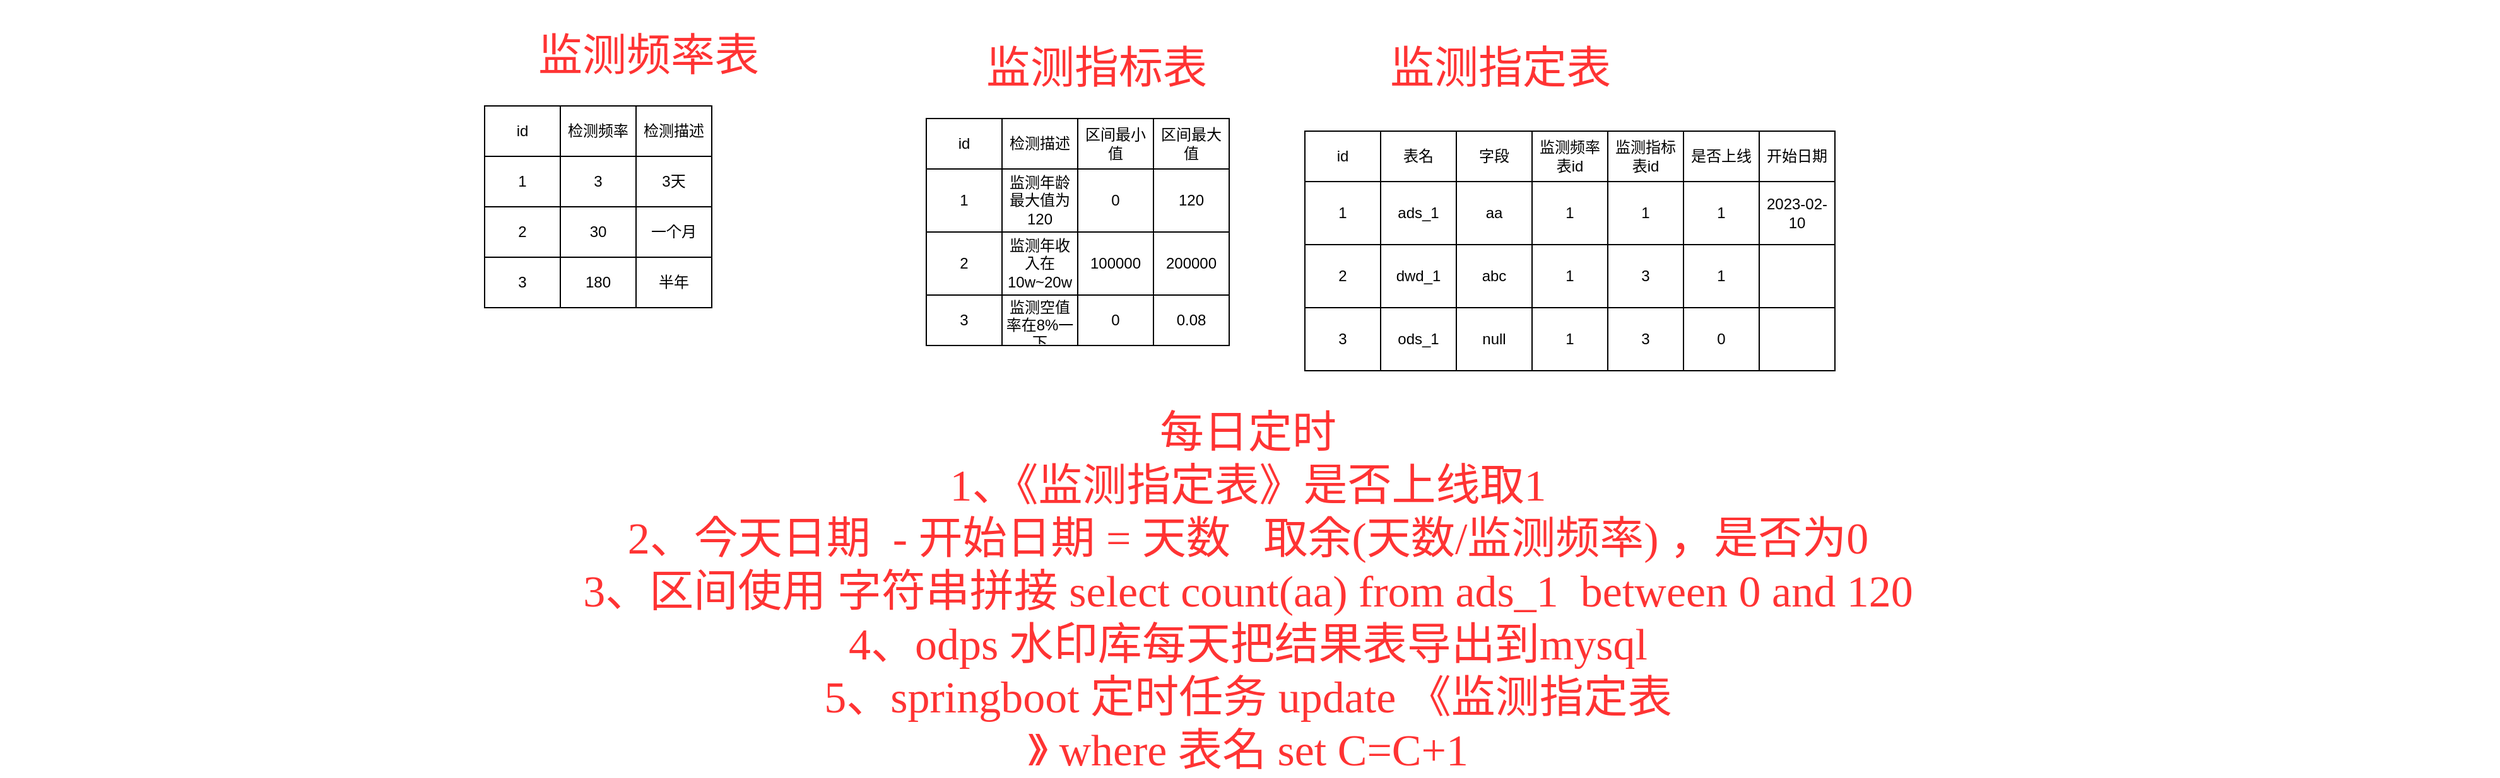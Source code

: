 <mxfile version="13.9.9" type="device" pages="7"><diagram id="ah4jm7SuvDNnMV1d_e77" name="数据质量"><mxGraphModel dx="2363" dy="896" grid="1" gridSize="10" guides="1" tooltips="1" connect="1" arrows="1" fold="1" page="1" pageScale="1" pageWidth="827" pageHeight="1169" math="0" shadow="0"><root><mxCell id="oXirkJeh858sg0u0nomr-0"/><mxCell id="oXirkJeh858sg0u0nomr-1" parent="oXirkJeh858sg0u0nomr-0"/><mxCell id="oXirkJeh858sg0u0nomr-2" value="" style="shape=table;html=1;whiteSpace=wrap;startSize=0;container=1;collapsible=0;childLayout=tableLayout;" vertex="1" parent="oXirkJeh858sg0u0nomr-1"><mxGeometry y="260" width="180" height="160" as="geometry"/></mxCell><mxCell id="oXirkJeh858sg0u0nomr-3" value="" style="shape=partialRectangle;html=1;whiteSpace=wrap;collapsible=0;dropTarget=0;pointerEvents=0;fillColor=none;top=0;left=0;bottom=0;right=0;points=[[0,0.5],[1,0.5]];portConstraint=eastwest;" vertex="1" parent="oXirkJeh858sg0u0nomr-2"><mxGeometry width="180" height="40" as="geometry"/></mxCell><mxCell id="oXirkJeh858sg0u0nomr-4" value="id" style="shape=partialRectangle;html=1;whiteSpace=wrap;connectable=0;overflow=hidden;fillColor=none;top=0;left=0;bottom=0;right=0;" vertex="1" parent="oXirkJeh858sg0u0nomr-3"><mxGeometry width="60" height="40" as="geometry"/></mxCell><mxCell id="oXirkJeh858sg0u0nomr-5" value="检测频率" style="shape=partialRectangle;html=1;whiteSpace=wrap;connectable=0;overflow=hidden;fillColor=none;top=0;left=0;bottom=0;right=0;" vertex="1" parent="oXirkJeh858sg0u0nomr-3"><mxGeometry x="60" width="60" height="40" as="geometry"/></mxCell><mxCell id="oXirkJeh858sg0u0nomr-6" value="检测描述" style="shape=partialRectangle;html=1;whiteSpace=wrap;connectable=0;overflow=hidden;fillColor=none;top=0;left=0;bottom=0;right=0;" vertex="1" parent="oXirkJeh858sg0u0nomr-3"><mxGeometry x="120" width="60" height="40" as="geometry"/></mxCell><mxCell id="oXirkJeh858sg0u0nomr-8" value="" style="shape=partialRectangle;html=1;whiteSpace=wrap;collapsible=0;dropTarget=0;pointerEvents=0;fillColor=none;top=0;left=0;bottom=0;right=0;points=[[0,0.5],[1,0.5]];portConstraint=eastwest;" vertex="1" parent="oXirkJeh858sg0u0nomr-2"><mxGeometry y="40" width="180" height="40" as="geometry"/></mxCell><mxCell id="oXirkJeh858sg0u0nomr-9" value="1" style="shape=partialRectangle;html=1;whiteSpace=wrap;connectable=0;overflow=hidden;fillColor=none;top=0;left=0;bottom=0;right=0;" vertex="1" parent="oXirkJeh858sg0u0nomr-8"><mxGeometry width="60" height="40" as="geometry"/></mxCell><mxCell id="oXirkJeh858sg0u0nomr-10" value="3" style="shape=partialRectangle;html=1;whiteSpace=wrap;connectable=0;overflow=hidden;fillColor=none;top=0;left=0;bottom=0;right=0;" vertex="1" parent="oXirkJeh858sg0u0nomr-8"><mxGeometry x="60" width="60" height="40" as="geometry"/></mxCell><mxCell id="oXirkJeh858sg0u0nomr-11" value="3天" style="shape=partialRectangle;html=1;whiteSpace=wrap;connectable=0;overflow=hidden;fillColor=none;top=0;left=0;bottom=0;right=0;" vertex="1" parent="oXirkJeh858sg0u0nomr-8"><mxGeometry x="120" width="60" height="40" as="geometry"/></mxCell><mxCell id="oXirkJeh858sg0u0nomr-13" value="" style="shape=partialRectangle;html=1;whiteSpace=wrap;collapsible=0;dropTarget=0;pointerEvents=0;fillColor=none;top=0;left=0;bottom=0;right=0;points=[[0,0.5],[1,0.5]];portConstraint=eastwest;" vertex="1" parent="oXirkJeh858sg0u0nomr-2"><mxGeometry y="80" width="180" height="40" as="geometry"/></mxCell><mxCell id="oXirkJeh858sg0u0nomr-14" value="2" style="shape=partialRectangle;html=1;whiteSpace=wrap;connectable=0;overflow=hidden;fillColor=none;top=0;left=0;bottom=0;right=0;" vertex="1" parent="oXirkJeh858sg0u0nomr-13"><mxGeometry width="60" height="40" as="geometry"/></mxCell><mxCell id="oXirkJeh858sg0u0nomr-15" value="30" style="shape=partialRectangle;html=1;whiteSpace=wrap;connectable=0;overflow=hidden;fillColor=none;top=0;left=0;bottom=0;right=0;" vertex="1" parent="oXirkJeh858sg0u0nomr-13"><mxGeometry x="60" width="60" height="40" as="geometry"/></mxCell><mxCell id="oXirkJeh858sg0u0nomr-16" value="一个月" style="shape=partialRectangle;html=1;whiteSpace=wrap;connectable=0;overflow=hidden;fillColor=none;top=0;left=0;bottom=0;right=0;" vertex="1" parent="oXirkJeh858sg0u0nomr-13"><mxGeometry x="120" width="60" height="40" as="geometry"/></mxCell><mxCell id="oXirkJeh858sg0u0nomr-18" value="" style="shape=partialRectangle;html=1;whiteSpace=wrap;collapsible=0;dropTarget=0;pointerEvents=0;fillColor=none;top=0;left=0;bottom=0;right=0;points=[[0,0.5],[1,0.5]];portConstraint=eastwest;" vertex="1" parent="oXirkJeh858sg0u0nomr-2"><mxGeometry y="120" width="180" height="40" as="geometry"/></mxCell><mxCell id="oXirkJeh858sg0u0nomr-19" value="3" style="shape=partialRectangle;html=1;whiteSpace=wrap;connectable=0;overflow=hidden;fillColor=none;top=0;left=0;bottom=0;right=0;" vertex="1" parent="oXirkJeh858sg0u0nomr-18"><mxGeometry width="60" height="40" as="geometry"/></mxCell><mxCell id="oXirkJeh858sg0u0nomr-20" value="180" style="shape=partialRectangle;html=1;whiteSpace=wrap;connectable=0;overflow=hidden;fillColor=none;top=0;left=0;bottom=0;right=0;" vertex="1" parent="oXirkJeh858sg0u0nomr-18"><mxGeometry x="60" width="60" height="40" as="geometry"/></mxCell><mxCell id="oXirkJeh858sg0u0nomr-21" value="半年" style="shape=partialRectangle;html=1;whiteSpace=wrap;connectable=0;overflow=hidden;fillColor=none;top=0;left=0;bottom=0;right=0;" vertex="1" parent="oXirkJeh858sg0u0nomr-18"><mxGeometry x="120" width="60" height="40" as="geometry"/></mxCell><mxCell id="oXirkJeh858sg0u0nomr-23" value="&lt;font style=&quot;font-size: 35px&quot;&gt;监测频率表&lt;/font&gt;" style="text;html=1;strokeColor=none;fillColor=none;align=center;verticalAlign=middle;whiteSpace=wrap;rounded=0;shadow=1;glass=1;labelBackgroundColor=#ffffff;sketch=0;fontFamily=Comic Sans MS;fontColor=#FF3333;" vertex="1" parent="oXirkJeh858sg0u0nomr-1"><mxGeometry y="190" width="260" height="60" as="geometry"/></mxCell><mxCell id="oXirkJeh858sg0u0nomr-24" value="&lt;font style=&quot;font-size: 35px&quot;&gt;监测指标表&lt;/font&gt;" style="text;html=1;strokeColor=none;fillColor=none;align=center;verticalAlign=middle;whiteSpace=wrap;rounded=0;shadow=1;glass=1;labelBackgroundColor=#ffffff;sketch=0;fontFamily=Comic Sans MS;fontColor=#FF3333;" vertex="1" parent="oXirkJeh858sg0u0nomr-1"><mxGeometry x="310" y="180" width="350" height="100" as="geometry"/></mxCell><mxCell id="oXirkJeh858sg0u0nomr-25" value="" style="shape=table;html=1;whiteSpace=wrap;startSize=0;container=1;collapsible=0;childLayout=tableLayout;" vertex="1" parent="oXirkJeh858sg0u0nomr-1"><mxGeometry x="350" y="270" width="240" height="180" as="geometry"/></mxCell><mxCell id="oXirkJeh858sg0u0nomr-26" value="" style="shape=partialRectangle;html=1;whiteSpace=wrap;collapsible=0;dropTarget=0;pointerEvents=0;fillColor=none;top=0;left=0;bottom=0;right=0;points=[[0,0.5],[1,0.5]];portConstraint=eastwest;" vertex="1" parent="oXirkJeh858sg0u0nomr-25"><mxGeometry width="240" height="40" as="geometry"/></mxCell><mxCell id="oXirkJeh858sg0u0nomr-27" value="id" style="shape=partialRectangle;html=1;whiteSpace=wrap;connectable=0;overflow=hidden;fillColor=none;top=0;left=0;bottom=0;right=0;" vertex="1" parent="oXirkJeh858sg0u0nomr-26"><mxGeometry width="60" height="40" as="geometry"/></mxCell><mxCell id="oXirkJeh858sg0u0nomr-28" value="检测描述" style="shape=partialRectangle;html=1;whiteSpace=wrap;connectable=0;overflow=hidden;fillColor=none;top=0;left=0;bottom=0;right=0;" vertex="1" parent="oXirkJeh858sg0u0nomr-26"><mxGeometry x="60" width="60" height="40" as="geometry"/></mxCell><mxCell id="oXirkJeh858sg0u0nomr-30" value="区间最小值" style="shape=partialRectangle;html=1;whiteSpace=wrap;connectable=0;overflow=hidden;fillColor=none;top=0;left=0;bottom=0;right=0;" vertex="1" parent="oXirkJeh858sg0u0nomr-26"><mxGeometry x="120" width="60" height="40" as="geometry"/></mxCell><mxCell id="oXirkJeh858sg0u0nomr-46" value="区间最大值" style="shape=partialRectangle;html=1;whiteSpace=wrap;connectable=0;overflow=hidden;fillColor=none;top=0;left=0;bottom=0;right=0;" vertex="1" parent="oXirkJeh858sg0u0nomr-26"><mxGeometry x="180" width="60" height="40" as="geometry"/></mxCell><mxCell id="oXirkJeh858sg0u0nomr-31" value="" style="shape=partialRectangle;html=1;whiteSpace=wrap;collapsible=0;dropTarget=0;pointerEvents=0;fillColor=none;top=0;left=0;bottom=0;right=0;points=[[0,0.5],[1,0.5]];portConstraint=eastwest;" vertex="1" parent="oXirkJeh858sg0u0nomr-25"><mxGeometry y="40" width="240" height="50" as="geometry"/></mxCell><mxCell id="oXirkJeh858sg0u0nomr-32" value="1" style="shape=partialRectangle;html=1;whiteSpace=wrap;connectable=0;overflow=hidden;fillColor=none;top=0;left=0;bottom=0;right=0;" vertex="1" parent="oXirkJeh858sg0u0nomr-31"><mxGeometry width="60" height="50" as="geometry"/></mxCell><mxCell id="oXirkJeh858sg0u0nomr-33" value="监测年龄最大值为120" style="shape=partialRectangle;html=1;whiteSpace=wrap;connectable=0;overflow=hidden;fillColor=none;top=0;left=0;bottom=0;right=0;" vertex="1" parent="oXirkJeh858sg0u0nomr-31"><mxGeometry x="60" width="60" height="50" as="geometry"/></mxCell><mxCell id="oXirkJeh858sg0u0nomr-35" value="0" style="shape=partialRectangle;html=1;whiteSpace=wrap;connectable=0;overflow=hidden;fillColor=none;top=0;left=0;bottom=0;right=0;" vertex="1" parent="oXirkJeh858sg0u0nomr-31"><mxGeometry x="120" width="60" height="50" as="geometry"/></mxCell><mxCell id="oXirkJeh858sg0u0nomr-47" value="120" style="shape=partialRectangle;html=1;whiteSpace=wrap;connectable=0;overflow=hidden;fillColor=none;top=0;left=0;bottom=0;right=0;" vertex="1" parent="oXirkJeh858sg0u0nomr-31"><mxGeometry x="180" width="60" height="50" as="geometry"/></mxCell><mxCell id="oXirkJeh858sg0u0nomr-36" value="" style="shape=partialRectangle;html=1;whiteSpace=wrap;collapsible=0;dropTarget=0;pointerEvents=0;fillColor=none;top=0;left=0;bottom=0;right=0;points=[[0,0.5],[1,0.5]];portConstraint=eastwest;" vertex="1" parent="oXirkJeh858sg0u0nomr-25"><mxGeometry y="90" width="240" height="50" as="geometry"/></mxCell><mxCell id="oXirkJeh858sg0u0nomr-37" value="2" style="shape=partialRectangle;html=1;whiteSpace=wrap;connectable=0;overflow=hidden;fillColor=none;top=0;left=0;bottom=0;right=0;" vertex="1" parent="oXirkJeh858sg0u0nomr-36"><mxGeometry width="60" height="50" as="geometry"/></mxCell><mxCell id="oXirkJeh858sg0u0nomr-38" value="监测年收入在10w~20w" style="shape=partialRectangle;html=1;whiteSpace=wrap;connectable=0;overflow=hidden;fillColor=none;top=0;left=0;bottom=0;right=0;" vertex="1" parent="oXirkJeh858sg0u0nomr-36"><mxGeometry x="60" width="60" height="50" as="geometry"/></mxCell><mxCell id="oXirkJeh858sg0u0nomr-40" value="100000" style="shape=partialRectangle;html=1;whiteSpace=wrap;connectable=0;overflow=hidden;fillColor=none;top=0;left=0;bottom=0;right=0;" vertex="1" parent="oXirkJeh858sg0u0nomr-36"><mxGeometry x="120" width="60" height="50" as="geometry"/></mxCell><mxCell id="oXirkJeh858sg0u0nomr-48" value="&lt;span&gt;200000&lt;/span&gt;" style="shape=partialRectangle;html=1;whiteSpace=wrap;connectable=0;overflow=hidden;fillColor=none;top=0;left=0;bottom=0;right=0;" vertex="1" parent="oXirkJeh858sg0u0nomr-36"><mxGeometry x="180" width="60" height="50" as="geometry"/></mxCell><mxCell id="oXirkJeh858sg0u0nomr-41" value="" style="shape=partialRectangle;html=1;whiteSpace=wrap;collapsible=0;dropTarget=0;pointerEvents=0;fillColor=none;top=0;left=0;bottom=0;right=0;points=[[0,0.5],[1,0.5]];portConstraint=eastwest;" vertex="1" parent="oXirkJeh858sg0u0nomr-25"><mxGeometry y="140" width="240" height="40" as="geometry"/></mxCell><mxCell id="oXirkJeh858sg0u0nomr-42" value="3" style="shape=partialRectangle;html=1;whiteSpace=wrap;connectable=0;overflow=hidden;fillColor=none;top=0;left=0;bottom=0;right=0;" vertex="1" parent="oXirkJeh858sg0u0nomr-41"><mxGeometry width="60" height="40" as="geometry"/></mxCell><mxCell id="oXirkJeh858sg0u0nomr-43" value="监测空值率在8%一下" style="shape=partialRectangle;html=1;whiteSpace=wrap;connectable=0;overflow=hidden;fillColor=none;top=0;left=0;bottom=0;right=0;" vertex="1" parent="oXirkJeh858sg0u0nomr-41"><mxGeometry x="60" width="60" height="40" as="geometry"/></mxCell><mxCell id="oXirkJeh858sg0u0nomr-45" value="0" style="shape=partialRectangle;html=1;whiteSpace=wrap;connectable=0;overflow=hidden;fillColor=none;top=0;left=0;bottom=0;right=0;" vertex="1" parent="oXirkJeh858sg0u0nomr-41"><mxGeometry x="120" width="60" height="40" as="geometry"/></mxCell><mxCell id="oXirkJeh858sg0u0nomr-49" value="0.08" style="shape=partialRectangle;html=1;whiteSpace=wrap;connectable=0;overflow=hidden;fillColor=none;top=0;left=0;bottom=0;right=0;" vertex="1" parent="oXirkJeh858sg0u0nomr-41"><mxGeometry x="180" width="60" height="40" as="geometry"/></mxCell><mxCell id="oXirkJeh858sg0u0nomr-50" value="" style="shape=table;html=1;whiteSpace=wrap;startSize=0;container=1;collapsible=0;childLayout=tableLayout;" vertex="1" parent="oXirkJeh858sg0u0nomr-1"><mxGeometry x="650" y="280" width="420" height="190" as="geometry"/></mxCell><mxCell id="oXirkJeh858sg0u0nomr-51" value="" style="shape=partialRectangle;html=1;whiteSpace=wrap;collapsible=0;dropTarget=0;pointerEvents=0;fillColor=none;top=0;left=0;bottom=0;right=0;points=[[0,0.5],[1,0.5]];portConstraint=eastwest;" vertex="1" parent="oXirkJeh858sg0u0nomr-50"><mxGeometry width="420" height="40" as="geometry"/></mxCell><mxCell id="oXirkJeh858sg0u0nomr-52" value="id" style="shape=partialRectangle;html=1;whiteSpace=wrap;connectable=0;overflow=hidden;fillColor=none;top=0;left=0;bottom=0;right=0;" vertex="1" parent="oXirkJeh858sg0u0nomr-51"><mxGeometry width="60" height="40" as="geometry"/></mxCell><mxCell id="oXirkJeh858sg0u0nomr-53" value="表名" style="shape=partialRectangle;html=1;whiteSpace=wrap;connectable=0;overflow=hidden;fillColor=none;top=0;left=0;bottom=0;right=0;" vertex="1" parent="oXirkJeh858sg0u0nomr-51"><mxGeometry x="60" width="60" height="40" as="geometry"/></mxCell><mxCell id="oXirkJeh858sg0u0nomr-54" value="字段" style="shape=partialRectangle;html=1;whiteSpace=wrap;connectable=0;overflow=hidden;fillColor=none;top=0;left=0;bottom=0;right=0;" vertex="1" parent="oXirkJeh858sg0u0nomr-51"><mxGeometry x="120" width="60" height="40" as="geometry"/></mxCell><mxCell id="oXirkJeh858sg0u0nomr-82" value="监测频率表id" style="shape=partialRectangle;html=1;whiteSpace=wrap;connectable=0;overflow=hidden;fillColor=none;top=0;left=0;bottom=0;right=0;" vertex="1" parent="oXirkJeh858sg0u0nomr-51"><mxGeometry x="180" width="60" height="40" as="geometry"/></mxCell><mxCell id="oXirkJeh858sg0u0nomr-78" value="监测指标表id" style="shape=partialRectangle;html=1;whiteSpace=wrap;connectable=0;overflow=hidden;fillColor=none;top=0;left=0;bottom=0;right=0;" vertex="1" parent="oXirkJeh858sg0u0nomr-51"><mxGeometry x="240" width="60" height="40" as="geometry"/></mxCell><mxCell id="oXirkJeh858sg0u0nomr-86" value="是否上线" style="shape=partialRectangle;html=1;whiteSpace=wrap;connectable=0;overflow=hidden;fillColor=none;top=0;left=0;bottom=0;right=0;" vertex="1" parent="oXirkJeh858sg0u0nomr-51"><mxGeometry x="300" width="60" height="40" as="geometry"/></mxCell><mxCell id="oXirkJeh858sg0u0nomr-90" value="开始日期" style="shape=partialRectangle;html=1;whiteSpace=wrap;connectable=0;overflow=hidden;fillColor=none;top=0;left=0;bottom=0;right=0;" vertex="1" parent="oXirkJeh858sg0u0nomr-51"><mxGeometry x="360" width="60" height="40" as="geometry"/></mxCell><mxCell id="oXirkJeh858sg0u0nomr-56" value="" style="shape=partialRectangle;html=1;whiteSpace=wrap;collapsible=0;dropTarget=0;pointerEvents=0;fillColor=none;top=0;left=0;bottom=0;right=0;points=[[0,0.5],[1,0.5]];portConstraint=eastwest;" vertex="1" parent="oXirkJeh858sg0u0nomr-50"><mxGeometry y="40" width="420" height="50" as="geometry"/></mxCell><mxCell id="oXirkJeh858sg0u0nomr-57" value="1" style="shape=partialRectangle;html=1;whiteSpace=wrap;connectable=0;overflow=hidden;fillColor=none;top=0;left=0;bottom=0;right=0;" vertex="1" parent="oXirkJeh858sg0u0nomr-56"><mxGeometry width="60" height="50" as="geometry"/></mxCell><mxCell id="oXirkJeh858sg0u0nomr-58" value="ads_1" style="shape=partialRectangle;html=1;whiteSpace=wrap;connectable=0;overflow=hidden;fillColor=none;top=0;left=0;bottom=0;right=0;" vertex="1" parent="oXirkJeh858sg0u0nomr-56"><mxGeometry x="60" width="60" height="50" as="geometry"/></mxCell><mxCell id="oXirkJeh858sg0u0nomr-59" value="aa" style="shape=partialRectangle;html=1;whiteSpace=wrap;connectable=0;overflow=hidden;fillColor=none;top=0;left=0;bottom=0;right=0;" vertex="1" parent="oXirkJeh858sg0u0nomr-56"><mxGeometry x="120" width="60" height="50" as="geometry"/></mxCell><mxCell id="oXirkJeh858sg0u0nomr-83" value="1" style="shape=partialRectangle;html=1;whiteSpace=wrap;connectable=0;overflow=hidden;fillColor=none;top=0;left=0;bottom=0;right=0;" vertex="1" parent="oXirkJeh858sg0u0nomr-56"><mxGeometry x="180" width="60" height="50" as="geometry"/></mxCell><mxCell id="oXirkJeh858sg0u0nomr-79" value="1" style="shape=partialRectangle;html=1;whiteSpace=wrap;connectable=0;overflow=hidden;fillColor=none;top=0;left=0;bottom=0;right=0;" vertex="1" parent="oXirkJeh858sg0u0nomr-56"><mxGeometry x="240" width="60" height="50" as="geometry"/></mxCell><mxCell id="oXirkJeh858sg0u0nomr-87" value="1" style="shape=partialRectangle;html=1;whiteSpace=wrap;connectable=0;overflow=hidden;fillColor=none;top=0;left=0;bottom=0;right=0;" vertex="1" parent="oXirkJeh858sg0u0nomr-56"><mxGeometry x="300" width="60" height="50" as="geometry"/></mxCell><mxCell id="oXirkJeh858sg0u0nomr-91" value="2023-02-10" style="shape=partialRectangle;html=1;whiteSpace=wrap;connectable=0;overflow=hidden;fillColor=none;top=0;left=0;bottom=0;right=0;" vertex="1" parent="oXirkJeh858sg0u0nomr-56"><mxGeometry x="360" width="60" height="50" as="geometry"/></mxCell><mxCell id="oXirkJeh858sg0u0nomr-61" value="" style="shape=partialRectangle;html=1;whiteSpace=wrap;collapsible=0;dropTarget=0;pointerEvents=0;fillColor=none;top=0;left=0;bottom=0;right=0;points=[[0,0.5],[1,0.5]];portConstraint=eastwest;" vertex="1" parent="oXirkJeh858sg0u0nomr-50"><mxGeometry y="90" width="420" height="50" as="geometry"/></mxCell><mxCell id="oXirkJeh858sg0u0nomr-62" value="2" style="shape=partialRectangle;html=1;whiteSpace=wrap;connectable=0;overflow=hidden;fillColor=none;top=0;left=0;bottom=0;right=0;" vertex="1" parent="oXirkJeh858sg0u0nomr-61"><mxGeometry width="60" height="50" as="geometry"/></mxCell><mxCell id="oXirkJeh858sg0u0nomr-63" value="dwd_1" style="shape=partialRectangle;html=1;whiteSpace=wrap;connectable=0;overflow=hidden;fillColor=none;top=0;left=0;bottom=0;right=0;" vertex="1" parent="oXirkJeh858sg0u0nomr-61"><mxGeometry x="60" width="60" height="50" as="geometry"/></mxCell><mxCell id="oXirkJeh858sg0u0nomr-64" value="abc" style="shape=partialRectangle;html=1;whiteSpace=wrap;connectable=0;overflow=hidden;fillColor=none;top=0;left=0;bottom=0;right=0;" vertex="1" parent="oXirkJeh858sg0u0nomr-61"><mxGeometry x="120" width="60" height="50" as="geometry"/></mxCell><mxCell id="oXirkJeh858sg0u0nomr-84" value="1" style="shape=partialRectangle;html=1;whiteSpace=wrap;connectable=0;overflow=hidden;fillColor=none;top=0;left=0;bottom=0;right=0;" vertex="1" parent="oXirkJeh858sg0u0nomr-61"><mxGeometry x="180" width="60" height="50" as="geometry"/></mxCell><mxCell id="oXirkJeh858sg0u0nomr-80" value="3" style="shape=partialRectangle;html=1;whiteSpace=wrap;connectable=0;overflow=hidden;fillColor=none;top=0;left=0;bottom=0;right=0;" vertex="1" parent="oXirkJeh858sg0u0nomr-61"><mxGeometry x="240" width="60" height="50" as="geometry"/></mxCell><mxCell id="oXirkJeh858sg0u0nomr-88" value="1" style="shape=partialRectangle;html=1;whiteSpace=wrap;connectable=0;overflow=hidden;fillColor=none;top=0;left=0;bottom=0;right=0;" vertex="1" parent="oXirkJeh858sg0u0nomr-61"><mxGeometry x="300" width="60" height="50" as="geometry"/></mxCell><mxCell id="oXirkJeh858sg0u0nomr-92" style="shape=partialRectangle;html=1;whiteSpace=wrap;connectable=0;overflow=hidden;fillColor=none;top=0;left=0;bottom=0;right=0;" vertex="1" parent="oXirkJeh858sg0u0nomr-61"><mxGeometry x="360" width="60" height="50" as="geometry"/></mxCell><mxCell id="oXirkJeh858sg0u0nomr-72" style="shape=partialRectangle;html=1;whiteSpace=wrap;collapsible=0;dropTarget=0;pointerEvents=0;fillColor=none;top=0;left=0;bottom=0;right=0;points=[[0,0.5],[1,0.5]];portConstraint=eastwest;" vertex="1" parent="oXirkJeh858sg0u0nomr-50"><mxGeometry y="140" width="420" height="50" as="geometry"/></mxCell><mxCell id="oXirkJeh858sg0u0nomr-73" value="3" style="shape=partialRectangle;html=1;whiteSpace=wrap;connectable=0;overflow=hidden;fillColor=none;top=0;left=0;bottom=0;right=0;" vertex="1" parent="oXirkJeh858sg0u0nomr-72"><mxGeometry width="60" height="50" as="geometry"/></mxCell><mxCell id="oXirkJeh858sg0u0nomr-74" value="ods_1" style="shape=partialRectangle;html=1;whiteSpace=wrap;connectable=0;overflow=hidden;fillColor=none;top=0;left=0;bottom=0;right=0;" vertex="1" parent="oXirkJeh858sg0u0nomr-72"><mxGeometry x="60" width="60" height="50" as="geometry"/></mxCell><mxCell id="oXirkJeh858sg0u0nomr-75" value="null" style="shape=partialRectangle;html=1;whiteSpace=wrap;connectable=0;overflow=hidden;fillColor=none;top=0;left=0;bottom=0;right=0;" vertex="1" parent="oXirkJeh858sg0u0nomr-72"><mxGeometry x="120" width="60" height="50" as="geometry"/></mxCell><mxCell id="oXirkJeh858sg0u0nomr-85" value="1" style="shape=partialRectangle;html=1;whiteSpace=wrap;connectable=0;overflow=hidden;fillColor=none;top=0;left=0;bottom=0;right=0;" vertex="1" parent="oXirkJeh858sg0u0nomr-72"><mxGeometry x="180" width="60" height="50" as="geometry"/></mxCell><mxCell id="oXirkJeh858sg0u0nomr-81" value="3" style="shape=partialRectangle;html=1;whiteSpace=wrap;connectable=0;overflow=hidden;fillColor=none;top=0;left=0;bottom=0;right=0;" vertex="1" parent="oXirkJeh858sg0u0nomr-72"><mxGeometry x="240" width="60" height="50" as="geometry"/></mxCell><mxCell id="oXirkJeh858sg0u0nomr-89" value="0" style="shape=partialRectangle;html=1;whiteSpace=wrap;connectable=0;overflow=hidden;fillColor=none;top=0;left=0;bottom=0;right=0;" vertex="1" parent="oXirkJeh858sg0u0nomr-72"><mxGeometry x="300" width="60" height="50" as="geometry"/></mxCell><mxCell id="oXirkJeh858sg0u0nomr-93" style="shape=partialRectangle;html=1;whiteSpace=wrap;connectable=0;overflow=hidden;fillColor=none;top=0;left=0;bottom=0;right=0;" vertex="1" parent="oXirkJeh858sg0u0nomr-72"><mxGeometry x="360" width="60" height="50" as="geometry"/></mxCell><mxCell id="oXirkJeh858sg0u0nomr-71" value="&lt;font style=&quot;font-size: 35px&quot;&gt;监测指定表&lt;/font&gt;" style="text;html=1;strokeColor=none;fillColor=none;align=center;verticalAlign=middle;whiteSpace=wrap;rounded=0;shadow=1;glass=1;labelBackgroundColor=#ffffff;sketch=0;fontFamily=Comic Sans MS;fontColor=#FF3333;" vertex="1" parent="oXirkJeh858sg0u0nomr-1"><mxGeometry x="630" y="180" width="350" height="100" as="geometry"/></mxCell><mxCell id="oXirkJeh858sg0u0nomr-77" value="&lt;span style=&quot;font-size: 35px&quot;&gt;每日定时&lt;br&gt;1、《&lt;/span&gt;&lt;span style=&quot;font-size: 35px&quot;&gt;监测指定表&lt;/span&gt;&lt;span style=&quot;font-size: 35px&quot;&gt;》是否上线取1&lt;br&gt;2、今天日期&amp;nbsp; - 开始日期 = 天数&amp;nbsp; &amp;nbsp;取余(天数/监测频率) ，是否为0&lt;br&gt;3、区间使用 字符串拼接 select count(aa) from ads_1&amp;nbsp; between 0 and 120&lt;br&gt;4、odps 水印库每天把结果表导出到mysql&lt;br&gt;5、springboot 定时任务 update 《&lt;/span&gt;&lt;span style=&quot;font-size: 35px&quot;&gt;监测指定表&lt;/span&gt;&lt;span style=&quot;font-size: 35px&quot;&gt;&lt;br&gt;》 where 表名 set C=C+1&lt;br&gt;&lt;/span&gt;" style="text;html=1;strokeColor=none;fillColor=none;align=center;verticalAlign=middle;whiteSpace=wrap;rounded=0;shadow=1;glass=1;labelBackgroundColor=#ffffff;sketch=0;fontFamily=Comic Sans MS;fontColor=#FF3333;" vertex="1" parent="oXirkJeh858sg0u0nomr-1"><mxGeometry x="-380" y="600" width="1970" height="90" as="geometry"/></mxCell></root></mxGraphModel></diagram><diagram id="kZiySIxB3b3YFlY0t8Ha" name="数仓"><mxGraphModel dx="2107" dy="747" grid="1" gridSize="10" guides="1" tooltips="1" connect="1" arrows="1" fold="1" page="1" pageScale="1" pageWidth="827" pageHeight="1169" math="0" shadow="0"><root><mxCell id="rcirp21NoUmmiRNpfF6K-0"/><mxCell id="rcirp21NoUmmiRNpfF6K-1" parent="rcirp21NoUmmiRNpfF6K-0"/><mxCell id="rcirp21NoUmmiRNpfF6K-2" value="&lt;span style=&quot;font-size: 26px&quot;&gt;传统数仓&lt;/span&gt;" style="whiteSpace=wrap;html=1;fillColor=#dae8fc;strokeColor=#6c8ebf;sketch=1;" parent="rcirp21NoUmmiRNpfF6K-1" vertex="1"><mxGeometry x="-20.0" y="140" width="120" height="60" as="geometry"/></mxCell><mxCell id="rcirp21NoUmmiRNpfF6K-3" value="&lt;span style=&quot;font-size: 26px&quot;&gt;大数据数仓&lt;/span&gt;" style="whiteSpace=wrap;html=1;fillColor=#dae8fc;strokeColor=#6c8ebf;sketch=1;" parent="rcirp21NoUmmiRNpfF6K-1" vertex="1"><mxGeometry x="-70" y="320" width="180" height="60" as="geometry"/></mxCell><mxCell id="rcirp21NoUmmiRNpfF6K-4" value="&lt;span style=&quot;font-size: 26px&quot;&gt;oracle / mysql&lt;/span&gt;" style="whiteSpace=wrap;html=1;fillColor=#dae8fc;strokeColor=#6c8ebf;sketch=1;" parent="rcirp21NoUmmiRNpfF6K-1" vertex="1"><mxGeometry x="170" y="140" width="200" height="60" as="geometry"/></mxCell><mxCell id="rcirp21NoUmmiRNpfF6K-10" style="edgeStyle=orthogonalEdgeStyle;rounded=0;orthogonalLoop=1;jettySize=auto;html=1;entryX=0;entryY=0.5;entryDx=0;entryDy=0;strokeWidth=3;" parent="rcirp21NoUmmiRNpfF6K-1" source="rcirp21NoUmmiRNpfF6K-5" target="rcirp21NoUmmiRNpfF6K-6" edge="1"><mxGeometry relative="1" as="geometry"/></mxCell><mxCell id="rcirp21NoUmmiRNpfF6K-5" value="&lt;span style=&quot;font-size: 26px&quot;&gt;mysql&lt;/span&gt;" style="whiteSpace=wrap;html=1;fillColor=#dae8fc;strokeColor=#6c8ebf;sketch=1;" parent="rcirp21NoUmmiRNpfF6K-1" vertex="1"><mxGeometry x="160.0" y="320" width="120" height="60" as="geometry"/></mxCell><mxCell id="rcirp21NoUmmiRNpfF6K-11" style="edgeStyle=orthogonalEdgeStyle;rounded=0;orthogonalLoop=1;jettySize=auto;html=1;entryX=0;entryY=0.5;entryDx=0;entryDy=0;strokeWidth=3;" parent="rcirp21NoUmmiRNpfF6K-1" source="rcirp21NoUmmiRNpfF6K-6" target="rcirp21NoUmmiRNpfF6K-9" edge="1"><mxGeometry relative="1" as="geometry"/></mxCell><mxCell id="rcirp21NoUmmiRNpfF6K-6" value="&lt;span style=&quot;font-size: 26px&quot;&gt;hive&lt;/span&gt;" style="whiteSpace=wrap;html=1;fillColor=#dae8fc;strokeColor=#6c8ebf;sketch=1;" parent="rcirp21NoUmmiRNpfF6K-1" vertex="1"><mxGeometry x="400.0" y="320" width="120" height="60" as="geometry"/></mxCell><mxCell id="rcirp21NoUmmiRNpfF6K-12" style="edgeStyle=orthogonalEdgeStyle;rounded=0;orthogonalLoop=1;jettySize=auto;html=1;entryX=0;entryY=0.5;entryDx=0;entryDy=0;strokeWidth=3;exitX=1;exitY=0.5;exitDx=0;exitDy=0;" parent="rcirp21NoUmmiRNpfF6K-1" source="rcirp21NoUmmiRNpfF6K-4" target="rcirp21NoUmmiRNpfF6K-8" edge="1"><mxGeometry relative="1" as="geometry"><mxPoint x="510" y="170.0" as="sourcePoint"/></mxGeometry></mxCell><mxCell id="rcirp21NoUmmiRNpfF6K-8" value="&lt;span style=&quot;font-size: 26px&quot;&gt;mysql 指标&lt;/span&gt;" style="whiteSpace=wrap;html=1;fillColor=#dae8fc;strokeColor=#6c8ebf;sketch=1;" parent="rcirp21NoUmmiRNpfF6K-1" vertex="1"><mxGeometry x="600" y="140" width="150" height="60" as="geometry"/></mxCell><mxCell id="rcirp21NoUmmiRNpfF6K-9" value="&lt;span style=&quot;font-size: 26px&quot;&gt;mysql 指标&lt;/span&gt;" style="whiteSpace=wrap;html=1;fillColor=#dae8fc;strokeColor=#6c8ebf;sketch=1;" parent="rcirp21NoUmmiRNpfF6K-1" vertex="1"><mxGeometry x="630" y="310" width="150" height="60" as="geometry"/></mxCell><mxCell id="rcirp21NoUmmiRNpfF6K-14" value="&lt;span style=&quot;font-size: 26px&quot;&gt;传输 sqoop&lt;/span&gt;" style="whiteSpace=wrap;html=1;fillColor=#fff2cc;strokeColor=#d6b656;sketch=1;" parent="rcirp21NoUmmiRNpfF6K-1" vertex="1"><mxGeometry x="270" y="400" width="160" height="60" as="geometry"/></mxCell><mxCell id="rcirp21NoUmmiRNpfF6K-15" value="&lt;span style=&quot;font-size: 26px&quot;&gt;调度 azkaban&lt;/span&gt;" style="whiteSpace=wrap;html=1;fillColor=#fff2cc;strokeColor=#d6b656;sketch=1;" parent="rcirp21NoUmmiRNpfF6K-1" vertex="1"><mxGeometry x="470" y="400" width="160" height="60" as="geometry"/></mxCell><mxCell id="rcirp21NoUmmiRNpfF6K-16" value="&lt;span style=&quot;font-size: 26px&quot;&gt;传输 存储过程&lt;/span&gt;" style="whiteSpace=wrap;html=1;fillColor=#fff2cc;strokeColor=#d6b656;sketch=1;" parent="rcirp21NoUmmiRNpfF6K-1" vertex="1"><mxGeometry x="260" y="70" width="200" height="60" as="geometry"/></mxCell><mxCell id="rcirp21NoUmmiRNpfF6K-17" value="&lt;span style=&quot;font-size: 26px&quot;&gt;调度 定时器&lt;/span&gt;" style="whiteSpace=wrap;html=1;fillColor=#fff2cc;strokeColor=#d6b656;sketch=1;" parent="rcirp21NoUmmiRNpfF6K-1" vertex="1"><mxGeometry x="480" y="70" width="200" height="60" as="geometry"/></mxCell></root></mxGraphModel></diagram><diagram id="MZsNfUSsh-pGyg5kKZdt" name="后端元数据架构规划"><mxGraphModel dx="768" dy="1617" grid="1" gridSize="10" guides="1" tooltips="1" connect="1" arrows="1" fold="1" page="1" pageScale="1" pageWidth="827" pageHeight="1169" math="0" shadow="0"><root><mxCell id="GZThx_8Df_C3SeQT4p98-0"/><mxCell id="GZThx_8Df_C3SeQT4p98-1" parent="GZThx_8Df_C3SeQT4p98-0"/><mxCell id="rrdGw6Pt2CBKG6S0Pmu_-7" style="edgeStyle=orthogonalEdgeStyle;curved=1;rounded=0;orthogonalLoop=1;jettySize=auto;html=1;dashed=1;strokeWidth=2;" parent="GZThx_8Df_C3SeQT4p98-1" source="rrdGw6Pt2CBKG6S0Pmu_-0" edge="1"><mxGeometry relative="1" as="geometry"><mxPoint x="810" y="420" as="targetPoint"/><Array as="points"><mxPoint x="145" y="350"/><mxPoint x="810" y="350"/></Array></mxGeometry></mxCell><mxCell id="rrdGw6Pt2CBKG6S0Pmu_-0" value="&lt;span style=&quot;font-size: 26px&quot;&gt;E家富数仓&lt;/span&gt;" style="whiteSpace=wrap;html=1;fillColor=#dae8fc;strokeColor=#6c8ebf;sketch=1;" parent="GZThx_8Df_C3SeQT4p98-1" vertex="1"><mxGeometry x="50" y="150" width="190" height="60" as="geometry"/></mxCell><mxCell id="rrdGw6Pt2CBKG6S0Pmu_-1" value="&lt;span style=&quot;font-size: 26px&quot;&gt;元数据总表&lt;/span&gt;" style="whiteSpace=wrap;html=1;fillColor=#ffe6cc;strokeColor=#d79b00;sketch=1;" parent="GZThx_8Df_C3SeQT4p98-1" vertex="1"><mxGeometry x="680" y="450" width="490" height="60" as="geometry"/></mxCell><mxCell id="rrdGw6Pt2CBKG6S0Pmu_-6" style="edgeStyle=orthogonalEdgeStyle;curved=1;rounded=0;orthogonalLoop=1;jettySize=auto;html=1;dashed=1;strokeWidth=2;" parent="GZThx_8Df_C3SeQT4p98-1" source="rrdGw6Pt2CBKG6S0Pmu_-2" edge="1"><mxGeometry relative="1" as="geometry"><mxPoint x="840" y="430" as="targetPoint"/><Array as="points"><mxPoint x="440" y="310"/><mxPoint x="840" y="310"/></Array></mxGeometry></mxCell><mxCell id="rrdGw6Pt2CBKG6S0Pmu_-2" value="&lt;span style=&quot;font-size: 26px&quot;&gt;青燕归巢数仓数仓&lt;/span&gt;" style="whiteSpace=wrap;html=1;fillColor=#dae8fc;strokeColor=#6c8ebf;sketch=1;" parent="GZThx_8Df_C3SeQT4p98-1" vertex="1"><mxGeometry x="330" y="150" width="220" height="60" as="geometry"/></mxCell><mxCell id="rrdGw6Pt2CBKG6S0Pmu_-5" style="edgeStyle=orthogonalEdgeStyle;rounded=0;orthogonalLoop=1;jettySize=auto;html=1;entryX=0.359;entryY=-0.042;entryDx=0;entryDy=0;entryPerimeter=0;curved=1;dashed=1;strokeWidth=2;" parent="GZThx_8Df_C3SeQT4p98-1" source="rrdGw6Pt2CBKG6S0Pmu_-3" target="rrdGw6Pt2CBKG6S0Pmu_-1" edge="1"><mxGeometry relative="1" as="geometry"/></mxCell><mxCell id="rrdGw6Pt2CBKG6S0Pmu_-3" value="&lt;span style=&quot;font-size: 26px&quot;&gt;共富大脑数仓&lt;/span&gt;" style="whiteSpace=wrap;html=1;fillColor=#dae8fc;strokeColor=#6c8ebf;sketch=1;" parent="GZThx_8Df_C3SeQT4p98-1" vertex="1"><mxGeometry x="607" y="150" width="220" height="60" as="geometry"/></mxCell><mxCell id="rrdGw6Pt2CBKG6S0Pmu_-4" value="" style="endArrow=none;dashed=1;html=1;strokeWidth=3;" parent="GZThx_8Df_C3SeQT4p98-1" edge="1"><mxGeometry width="50" height="50" relative="1" as="geometry"><mxPoint x="1210" y="1180" as="sourcePoint"/><mxPoint x="1210" y="-90" as="targetPoint"/></mxGeometry></mxCell><mxCell id="rrdGw6Pt2CBKG6S0Pmu_-10" value="&lt;span style=&quot;font-size: 26px&quot;&gt;政务环境&lt;/span&gt;" style="whiteSpace=wrap;html=1;fillColor=#fff2cc;strokeColor=#d6b656;sketch=1;" parent="GZThx_8Df_C3SeQT4p98-1" vertex="1"><mxGeometry x="200" y="-40" width="450" height="60" as="geometry"/></mxCell><mxCell id="rrdGw6Pt2CBKG6S0Pmu_-12" value="&lt;span style=&quot;font-size: 26px&quot;&gt;互联网环境&lt;/span&gt;" style="whiteSpace=wrap;html=1;fillColor=#fff2cc;strokeColor=#d6b656;sketch=1;" parent="GZThx_8Df_C3SeQT4p98-1" vertex="1"><mxGeometry x="1450" y="-20" width="450" height="60" as="geometry"/></mxCell><mxCell id="rrdGw6Pt2CBKG6S0Pmu_-15" style="edgeStyle=orthogonalEdgeStyle;curved=1;rounded=0;orthogonalLoop=1;jettySize=auto;html=1;dashed=1;strokeWidth=2;" parent="GZThx_8Df_C3SeQT4p98-1" source="rrdGw6Pt2CBKG6S0Pmu_-14" edge="1"><mxGeometry relative="1" as="geometry"><Array as="points"><mxPoint x="1680" y="360"/><mxPoint x="1280" y="360"/></Array><mxPoint x="1280" y="470" as="targetPoint"/></mxGeometry></mxCell><mxCell id="rrdGw6Pt2CBKG6S0Pmu_-14" value="&lt;span style=&quot;font-size: 26px&quot;&gt;EXCEL&lt;/span&gt;" style="whiteSpace=wrap;html=1;fillColor=#f8cecc;strokeColor=#b85450;sketch=1;" parent="GZThx_8Df_C3SeQT4p98-1" vertex="1"><mxGeometry x="1570" y="170" width="220" height="60" as="geometry"/></mxCell><mxCell id="rrdGw6Pt2CBKG6S0Pmu_-16" value="&lt;font style=&quot;font-size: 35px&quot;&gt;MYSQL 定时任务 + 存储过程&lt;/font&gt;" style="text;html=1;strokeColor=none;fillColor=none;align=center;verticalAlign=middle;whiteSpace=wrap;rounded=0;shadow=1;glass=1;labelBackgroundColor=#ffffff;sketch=0;fontFamily=Comic Sans MS;fontColor=#FF3333;" parent="GZThx_8Df_C3SeQT4p98-1" vertex="1"><mxGeometry x="60" y="420" width="520" height="80" as="geometry"/></mxCell><mxCell id="rrdGw6Pt2CBKG6S0Pmu_-17" value="&lt;span style=&quot;font-size: 35px&quot;&gt;手动按钮写入&lt;/span&gt;" style="text;html=1;strokeColor=none;fillColor=none;align=center;verticalAlign=middle;whiteSpace=wrap;rounded=0;shadow=1;glass=1;labelBackgroundColor=#ffffff;sketch=0;fontFamily=Comic Sans MS;fontColor=#FF3333;" parent="GZThx_8Df_C3SeQT4p98-1" vertex="1"><mxGeometry x="1200" y="320" width="520" height="80" as="geometry"/></mxCell><mxCell id="rrdGw6Pt2CBKG6S0Pmu_-18" value="&lt;span style=&quot;font-size: 26px&quot;&gt;1&amp;nbsp; : e家富&lt;/span&gt;" style="whiteSpace=wrap;html=1;fillColor=#fff2cc;strokeColor=#d6b656;sketch=1;" parent="GZThx_8Df_C3SeQT4p98-1" vertex="1"><mxGeometry x="680" y="510" width="490" height="60" as="geometry"/></mxCell><mxCell id="rrdGw6Pt2CBKG6S0Pmu_-20" value="&lt;span style=&quot;font-size: 26px&quot;&gt;2&amp;nbsp; : 青燕归巢&lt;/span&gt;" style="whiteSpace=wrap;html=1;fillColor=#fff2cc;strokeColor=#d6b656;sketch=1;" parent="GZThx_8Df_C3SeQT4p98-1" vertex="1"><mxGeometry x="680" y="570" width="490" height="60" as="geometry"/></mxCell><mxCell id="rrdGw6Pt2CBKG6S0Pmu_-22" value="&lt;span style=&quot;font-size: 26px&quot;&gt;3&amp;nbsp; : 共富大脑&lt;/span&gt;" style="whiteSpace=wrap;html=1;fillColor=#fff2cc;strokeColor=#d6b656;sketch=1;" parent="GZThx_8Df_C3SeQT4p98-1" vertex="1"><mxGeometry x="680" y="630" width="490" height="60" as="geometry"/></mxCell><mxCell id="rrdGw6Pt2CBKG6S0Pmu_-23" value="&lt;span style=&quot;font-size: 35px&quot;&gt;select 1 as pro_id,* from 水印表&amp;nbsp;&lt;/span&gt;" style="text;html=1;strokeColor=none;fillColor=none;align=center;verticalAlign=middle;whiteSpace=wrap;rounded=0;shadow=1;glass=1;labelBackgroundColor=#ffffff;sketch=0;fontFamily=Comic Sans MS;fontColor=#FF3333;" parent="GZThx_8Df_C3SeQT4p98-1" vertex="1"><mxGeometry x="50" y="520" width="587" height="80" as="geometry"/></mxCell><mxCell id="LiwU8LEXtxxiiuckAVjS-0" value="&lt;span style=&quot;font-size: 35px&quot;&gt;dw_id&amp;nbsp; &amp;nbsp; &amp;nbsp; =&amp;gt;&amp;nbsp; &amp;nbsp;数仓id&lt;/span&gt;" style="text;html=1;strokeColor=none;fillColor=none;align=center;verticalAlign=middle;whiteSpace=wrap;rounded=0;shadow=1;glass=1;labelBackgroundColor=#ffffff;sketch=0;fontFamily=Comic Sans MS;fontColor=#FF3333;" parent="GZThx_8Df_C3SeQT4p98-1" vertex="1"><mxGeometry x="40" y="610" width="587" height="80" as="geometry"/></mxCell><mxCell id="kDNh73rSm2PxhgzT4wH3-0" value="&lt;span style=&quot;font-size: 26px&quot;&gt;元数据总表&lt;/span&gt;" style="whiteSpace=wrap;html=1;fillColor=#ffe6cc;strokeColor=#d79b00;sketch=1;" parent="GZThx_8Df_C3SeQT4p98-1" vertex="1"><mxGeometry x="1270" y="450" width="490" height="60" as="geometry"/></mxCell><mxCell id="kDNh73rSm2PxhgzT4wH3-1" value="&lt;span style=&quot;font-size: 26px&quot;&gt;2&amp;nbsp; : 青燕归巢&lt;/span&gt;" style="whiteSpace=wrap;html=1;fillColor=#fff2cc;strokeColor=#d6b656;sketch=1;" parent="GZThx_8Df_C3SeQT4p98-1" vertex="1"><mxGeometry x="1270" y="570" width="490" height="60" as="geometry"/></mxCell><mxCell id="kDNh73rSm2PxhgzT4wH3-2" value="&lt;span style=&quot;font-size: 26px&quot;&gt;3&amp;nbsp; : 共富大脑&lt;/span&gt;" style="whiteSpace=wrap;html=1;fillColor=#fff2cc;strokeColor=#d6b656;sketch=1;" parent="GZThx_8Df_C3SeQT4p98-1" vertex="1"><mxGeometry x="1270" y="630" width="490" height="60" as="geometry"/></mxCell><mxCell id="kDNh73rSm2PxhgzT4wH3-3" value="&lt;span style=&quot;font-size: 26px&quot;&gt;1&amp;nbsp; : e家富&lt;/span&gt;" style="whiteSpace=wrap;html=1;fillColor=#fff2cc;strokeColor=#d6b656;sketch=1;" parent="GZThx_8Df_C3SeQT4p98-1" vertex="1"><mxGeometry x="1270" y="510" width="490" height="60" as="geometry"/></mxCell></root></mxGraphModel></diagram><diagram id="Esmpb3BfLuhiRNY7wGq0" name="OLTP表设计"><mxGraphModel dx="1097" dy="640" grid="1" gridSize="10" guides="1" tooltips="1" connect="1" arrows="1" fold="1" page="1" pageScale="1" pageWidth="827" pageHeight="1169" math="0" shadow="0"><root><mxCell id="DTKH81HhCk_tKdm3i58Z-0"/><mxCell id="DTKH81HhCk_tKdm3i58Z-1" parent="DTKH81HhCk_tKdm3i58Z-0"/><mxCell id="DTKH81HhCk_tKdm3i58Z-2" value="&lt;span style=&quot;font-size: 26px&quot;&gt;遵循三范式&lt;/span&gt;" style="whiteSpace=wrap;html=1;fillColor=#dae8fc;strokeColor=#6c8ebf;sketch=1;" parent="DTKH81HhCk_tKdm3i58Z-1" vertex="1"><mxGeometry x="210" y="110" width="260" height="60" as="geometry"/></mxCell></root></mxGraphModel></diagram><diagram id="nOYVMkCdCe0KWZVX6kyK" name="集群"><mxGraphModel dx="768" dy="1617" grid="1" gridSize="10" guides="1" tooltips="1" connect="1" arrows="1" fold="1" page="1" pageScale="1" pageWidth="827" pageHeight="1169" math="0" shadow="0"><root><mxCell id="0"/><mxCell id="1" parent="0"/><mxCell id="NOhB4o4Zqd_nmFaHCjz7-2" value="&lt;span style=&quot;font-size: 26px&quot;&gt;redis 单节点&lt;/span&gt;" style="whiteSpace=wrap;html=1;fillColor=#fff2cc;strokeColor=#d6b656;sketch=1;" parent="1" vertex="1"><mxGeometry x="120" y="720" width="190" height="60" as="geometry"/></mxCell><mxCell id="NOhB4o4Zqd_nmFaHCjz7-3" value="&lt;span style=&quot;font-size: 26px&quot;&gt;mysql 单节点&lt;/span&gt;" style="whiteSpace=wrap;html=1;fillColor=#fff2cc;strokeColor=#d6b656;sketch=1;" parent="1" vertex="1"><mxGeometry x="340" y="720" width="190" height="60" as="geometry"/></mxCell><mxCell id="NOhB4o4Zqd_nmFaHCjz7-4" value="&lt;span style=&quot;font-size: 26px&quot;&gt;mongodb 单节点&lt;/span&gt;" style="whiteSpace=wrap;html=1;fillColor=#fff2cc;strokeColor=#d6b656;sketch=1;" parent="1" vertex="1"><mxGeometry x="560" y="720" width="210" height="60" as="geometry"/></mxCell><mxCell id="NOhB4o4Zqd_nmFaHCjz7-5" value="&lt;span style=&quot;font-size: 26px&quot;&gt;neo4j&amp;nbsp;单节点&lt;/span&gt;" style="whiteSpace=wrap;html=1;fillColor=#fff2cc;strokeColor=#d6b656;sketch=1;" parent="1" vertex="1"><mxGeometry x="827" y="720" width="190" height="60" as="geometry"/></mxCell><mxCell id="NOhB4o4Zqd_nmFaHCjz7-13" style="edgeStyle=orthogonalEdgeStyle;curved=1;rounded=0;orthogonalLoop=1;jettySize=auto;html=1;strokeWidth=3;" parent="1" source="NOhB4o4Zqd_nmFaHCjz7-6" target="NOhB4o4Zqd_nmFaHCjz7-2" edge="1"><mxGeometry relative="1" as="geometry"/></mxCell><mxCell id="NOhB4o4Zqd_nmFaHCjz7-14" style="edgeStyle=orthogonalEdgeStyle;curved=1;rounded=0;orthogonalLoop=1;jettySize=auto;html=1;entryX=0.596;entryY=-0.05;entryDx=0;entryDy=0;entryPerimeter=0;strokeWidth=3;" parent="1" source="NOhB4o4Zqd_nmFaHCjz7-6" target="NOhB4o4Zqd_nmFaHCjz7-3" edge="1"><mxGeometry relative="1" as="geometry"/></mxCell><mxCell id="NOhB4o4Zqd_nmFaHCjz7-15" style="edgeStyle=orthogonalEdgeStyle;curved=1;rounded=0;orthogonalLoop=1;jettySize=auto;html=1;entryX=0.601;entryY=-0.026;entryDx=0;entryDy=0;entryPerimeter=0;strokeWidth=3;" parent="1" source="NOhB4o4Zqd_nmFaHCjz7-6" target="NOhB4o4Zqd_nmFaHCjz7-4" edge="1"><mxGeometry relative="1" as="geometry"/></mxCell><mxCell id="NOhB4o4Zqd_nmFaHCjz7-16" style="edgeStyle=orthogonalEdgeStyle;curved=1;rounded=0;orthogonalLoop=1;jettySize=auto;html=1;strokeWidth=3;" parent="1" source="NOhB4o4Zqd_nmFaHCjz7-6" target="NOhB4o4Zqd_nmFaHCjz7-5" edge="1"><mxGeometry relative="1" as="geometry"/></mxCell><mxCell id="NOhB4o4Zqd_nmFaHCjz7-6" value="&lt;span style=&quot;font-size: 26px&quot;&gt;后端服务&lt;/span&gt;" style="whiteSpace=wrap;html=1;fillColor=#d5e8d4;strokeColor=#82b366;sketch=1;" parent="1" vertex="1"><mxGeometry x="430.0" y="530" width="250" height="60" as="geometry"/></mxCell><mxCell id="NOhB4o4Zqd_nmFaHCjz7-12" style="edgeStyle=orthogonalEdgeStyle;curved=1;rounded=0;orthogonalLoop=1;jettySize=auto;html=1;entryX=0.5;entryY=0;entryDx=0;entryDy=0;strokeWidth=3;" parent="1" source="NOhB4o4Zqd_nmFaHCjz7-7" target="NOhB4o4Zqd_nmFaHCjz7-6" edge="1"><mxGeometry relative="1" as="geometry"/></mxCell><mxCell id="NOhB4o4Zqd_nmFaHCjz7-7" value="&lt;span style=&quot;font-size: 26px&quot;&gt;JWT认证&lt;/span&gt;" style="whiteSpace=wrap;html=1;fillColor=#d5e8d4;strokeColor=#82b366;sketch=1;" parent="1" vertex="1"><mxGeometry x="430.0" y="330" width="250" height="60" as="geometry"/></mxCell><mxCell id="NOhB4o4Zqd_nmFaHCjz7-11" style="edgeStyle=orthogonalEdgeStyle;curved=1;rounded=0;orthogonalLoop=1;jettySize=auto;html=1;strokeWidth=3;dashed=1;" parent="1" source="NOhB4o4Zqd_nmFaHCjz7-8" target="NOhB4o4Zqd_nmFaHCjz7-7" edge="1"><mxGeometry relative="1" as="geometry"/></mxCell><mxCell id="NOhB4o4Zqd_nmFaHCjz7-8" value="&lt;span style=&quot;font-size: 26px&quot;&gt;Nginx 单节点&lt;/span&gt;" style="whiteSpace=wrap;html=1;fillColor=#dae8fc;strokeColor=#6c8ebf;sketch=1;" parent="1" vertex="1"><mxGeometry x="430.0" y="150" width="250" height="60" as="geometry"/></mxCell><mxCell id="NOhB4o4Zqd_nmFaHCjz7-10" style="edgeStyle=orthogonalEdgeStyle;rounded=0;orthogonalLoop=1;jettySize=auto;html=1;curved=1;strokeWidth=3;" parent="1" source="NOhB4o4Zqd_nmFaHCjz7-9" target="NOhB4o4Zqd_nmFaHCjz7-8" edge="1"><mxGeometry relative="1" as="geometry"/></mxCell><mxCell id="NOhB4o4Zqd_nmFaHCjz7-9" value="&lt;span style=&quot;font-size: 26px&quot;&gt;桌面端&lt;/span&gt;" style="whiteSpace=wrap;html=1;fillColor=#f8cecc;strokeColor=#b85450;sketch=1;" parent="1" vertex="1"><mxGeometry x="490.0" y="-60" width="120" height="60" as="geometry"/></mxCell></root></mxGraphModel></diagram><diagram id="NK8HNRHVBpozFQfilqMS" name="前端数仓架构规划"><mxGraphModel dx="1280" dy="1916" grid="1" gridSize="10" guides="1" tooltips="1" connect="1" arrows="1" fold="1" page="1" pageScale="1" pageWidth="827" pageHeight="1169" math="0" shadow="0"><root><mxCell id="Ljl7zNuRaJkuXzyukHI4-0"/><mxCell id="Ljl7zNuRaJkuXzyukHI4-1" parent="Ljl7zNuRaJkuXzyukHI4-0"/><mxCell id="GqD-GFTymOuio5JUAV0n-4" style="edgeStyle=orthogonalEdgeStyle;curved=1;rounded=0;orthogonalLoop=1;jettySize=auto;html=1;entryX=0;entryY=0.5;entryDx=0;entryDy=0;dashed=1;strokeWidth=2;" parent="Ljl7zNuRaJkuXzyukHI4-1" source="Ljl7zNuRaJkuXzyukHI4-2" target="Ljl7zNuRaJkuXzyukHI4-3" edge="1"><mxGeometry relative="1" as="geometry"/></mxCell><mxCell id="Ljl7zNuRaJkuXzyukHI4-2" value="&lt;font style=&quot;font-size: 26px&quot;&gt;root&lt;/font&gt;" style="whiteSpace=wrap;html=1;fillColor=#fff2cc;strokeColor=#d6b656;sketch=1;" parent="Ljl7zNuRaJkuXzyukHI4-1" vertex="1"><mxGeometry x="80" y="120" width="120" height="60" as="geometry"/></mxCell><mxCell id="GqD-GFTymOuio5JUAV0n-5" style="edgeStyle=orthogonalEdgeStyle;curved=1;rounded=0;orthogonalLoop=1;jettySize=auto;html=1;dashed=1;strokeWidth=2;" parent="Ljl7zNuRaJkuXzyukHI4-1" source="Ljl7zNuRaJkuXzyukHI4-3" target="GqD-GFTymOuio5JUAV0n-3" edge="1"><mxGeometry relative="1" as="geometry"/></mxCell><mxCell id="Ljl7zNuRaJkuXzyukHI4-3" value="&lt;span style=&quot;font-size: 26px&quot;&gt;有权限修改&lt;/span&gt;" style="whiteSpace=wrap;html=1;fillColor=#fff2cc;strokeColor=#d6b656;sketch=1;" parent="Ljl7zNuRaJkuXzyukHI4-1" vertex="1"><mxGeometry x="330" y="110" width="120" height="60" as="geometry"/></mxCell><mxCell id="RGCBUixruTUC0jW_5rNK-0" style="edgeStyle=orthogonalEdgeStyle;curved=1;rounded=0;orthogonalLoop=1;jettySize=auto;html=1;entryX=0;entryY=0.25;entryDx=0;entryDy=0;dashed=1;strokeWidth=2;" parent="Ljl7zNuRaJkuXzyukHI4-1" source="Ljl7zNuRaJkuXzyukHI4-4" target="GqD-GFTymOuio5JUAV0n-1" edge="1"><mxGeometry relative="1" as="geometry"/></mxCell><mxCell id="Ljl7zNuRaJkuXzyukHI4-4" value="&lt;span style=&quot;font-size: 26px&quot;&gt;用户1&lt;/span&gt;" style="whiteSpace=wrap;html=1;fillColor=#fff2cc;strokeColor=#d6b656;sketch=1;" parent="Ljl7zNuRaJkuXzyukHI4-1" vertex="1"><mxGeometry x="400" y="380" width="120" height="60" as="geometry"/></mxCell><mxCell id="GqD-GFTymOuio5JUAV0n-1" value="&lt;span style=&quot;font-size: 26px&quot;&gt;e家富数仓页面&lt;/span&gt;" style="whiteSpace=wrap;html=1;fillColor=#fff2cc;strokeColor=#d6b656;sketch=1;" parent="Ljl7zNuRaJkuXzyukHI4-1" vertex="1"><mxGeometry x="664" y="490" width="216" height="60" as="geometry"/></mxCell><mxCell id="0YkQR1C7gpFocJ8B1eBH-1" style="edgeStyle=orthogonalEdgeStyle;curved=1;rounded=0;orthogonalLoop=1;jettySize=auto;html=1;entryX=0;entryY=0.75;entryDx=0;entryDy=0;dashed=1;strokeWidth=2;" parent="Ljl7zNuRaJkuXzyukHI4-1" target="GqD-GFTymOuio5JUAV0n-6" edge="1"><mxGeometry relative="1" as="geometry"><mxPoint x="910" y="135" as="sourcePoint"/></mxGeometry></mxCell><mxCell id="0YkQR1C7gpFocJ8B1eBH-2" style="edgeStyle=orthogonalEdgeStyle;curved=1;rounded=0;orthogonalLoop=1;jettySize=auto;html=1;entryX=0;entryY=0.5;entryDx=0;entryDy=0;dashed=1;strokeWidth=2;" parent="Ljl7zNuRaJkuXzyukHI4-1" target="GqD-GFTymOuio5JUAV0n-7" edge="1"><mxGeometry relative="1" as="geometry"><mxPoint x="840" y="135" as="sourcePoint"/></mxGeometry></mxCell><mxCell id="0YkQR1C7gpFocJ8B1eBH-3" style="edgeStyle=orthogonalEdgeStyle;curved=1;rounded=0;orthogonalLoop=1;jettySize=auto;html=1;entryX=0;entryY=0.5;entryDx=0;entryDy=0;dashed=1;strokeWidth=2;exitX=1.001;exitY=0.367;exitDx=0;exitDy=0;exitPerimeter=0;" parent="Ljl7zNuRaJkuXzyukHI4-1" source="GqD-GFTymOuio5JUAV0n-3" target="GqD-GFTymOuio5JUAV0n-8" edge="1"><mxGeometry relative="1" as="geometry"><mxPoint x="910" y="135" as="sourcePoint"/></mxGeometry></mxCell><mxCell id="GqD-GFTymOuio5JUAV0n-3" value="&lt;span style=&quot;font-size: 26px&quot;&gt;state 全局状态变量&lt;/span&gt;" style="whiteSpace=wrap;html=1;fillColor=#fff2cc;strokeColor=#d6b656;sketch=1;" parent="Ljl7zNuRaJkuXzyukHI4-1" vertex="1"><mxGeometry x="570" y="110" width="260" height="60" as="geometry"/></mxCell><mxCell id="GqD-GFTymOuio5JUAV0n-6" value="&lt;span style=&quot;font-size: 26px&quot;&gt;1&amp;nbsp; e家富&lt;/span&gt;" style="whiteSpace=wrap;html=1;fillColor=#fff2cc;strokeColor=#d6b656;sketch=1;" parent="Ljl7zNuRaJkuXzyukHI4-1" vertex="1"><mxGeometry x="1020" y="-25" width="120" height="60" as="geometry"/></mxCell><mxCell id="GqD-GFTymOuio5JUAV0n-7" value="&lt;span style=&quot;font-size: 26px&quot;&gt;2 青燕归巢&lt;/span&gt;" style="whiteSpace=wrap;html=1;fillColor=#fff2cc;strokeColor=#d6b656;sketch=1;" parent="Ljl7zNuRaJkuXzyukHI4-1" vertex="1"><mxGeometry x="1030" y="115" width="120" height="60" as="geometry"/></mxCell><mxCell id="GqD-GFTymOuio5JUAV0n-8" value="&lt;span style=&quot;font-size: 26px&quot;&gt;3 共富大脑&lt;/span&gt;" style="whiteSpace=wrap;html=1;fillColor=#fff2cc;strokeColor=#d6b656;sketch=1;" parent="Ljl7zNuRaJkuXzyukHI4-1" vertex="1"><mxGeometry x="1030" y="245" width="120" height="60" as="geometry"/></mxCell><mxCell id="0YkQR1C7gpFocJ8B1eBH-7" style="edgeStyle=orthogonalEdgeStyle;curved=1;rounded=0;orthogonalLoop=1;jettySize=auto;html=1;entryX=0;entryY=0.75;entryDx=0;entryDy=0;dashed=1;strokeWidth=2;" parent="Ljl7zNuRaJkuXzyukHI4-1" source="0YkQR1C7gpFocJ8B1eBH-0" target="Ljl7zNuRaJkuXzyukHI4-4" edge="1"><mxGeometry relative="1" as="geometry"/></mxCell><mxCell id="0YkQR1C7gpFocJ8B1eBH-8" style="edgeStyle=orthogonalEdgeStyle;curved=1;rounded=0;orthogonalLoop=1;jettySize=auto;html=1;entryX=0;entryY=0.5;entryDx=0;entryDy=0;dashed=1;strokeWidth=2;" parent="Ljl7zNuRaJkuXzyukHI4-1" source="0YkQR1C7gpFocJ8B1eBH-0" target="0YkQR1C7gpFocJ8B1eBH-5" edge="1"><mxGeometry relative="1" as="geometry"/></mxCell><mxCell id="0YkQR1C7gpFocJ8B1eBH-9" style="edgeStyle=orthogonalEdgeStyle;curved=1;rounded=0;orthogonalLoop=1;jettySize=auto;html=1;entryX=0;entryY=0.5;entryDx=0;entryDy=0;dashed=1;strokeWidth=2;" parent="Ljl7zNuRaJkuXzyukHI4-1" source="0YkQR1C7gpFocJ8B1eBH-0" target="0YkQR1C7gpFocJ8B1eBH-6" edge="1"><mxGeometry relative="1" as="geometry"/></mxCell><mxCell id="0YkQR1C7gpFocJ8B1eBH-0" value="&lt;span style=&quot;font-size: 26px&quot;&gt;e家富数仓&lt;/span&gt;" style="whiteSpace=wrap;html=1;fillColor=#fff2cc;strokeColor=#d6b656;sketch=1;" parent="Ljl7zNuRaJkuXzyukHI4-1" vertex="1"><mxGeometry x="60" y="480" width="190" height="60" as="geometry"/></mxCell><mxCell id="RGCBUixruTUC0jW_5rNK-1" style="edgeStyle=orthogonalEdgeStyle;curved=1;rounded=0;orthogonalLoop=1;jettySize=auto;html=1;entryX=0;entryY=0.5;entryDx=0;entryDy=0;dashed=1;strokeWidth=2;" parent="Ljl7zNuRaJkuXzyukHI4-1" source="0YkQR1C7gpFocJ8B1eBH-5" target="GqD-GFTymOuio5JUAV0n-1" edge="1"><mxGeometry relative="1" as="geometry"/></mxCell><mxCell id="0YkQR1C7gpFocJ8B1eBH-5" value="&lt;span style=&quot;font-size: 26px&quot;&gt;用户2&lt;/span&gt;" style="whiteSpace=wrap;html=1;fillColor=#fff2cc;strokeColor=#d6b656;sketch=1;" parent="Ljl7zNuRaJkuXzyukHI4-1" vertex="1"><mxGeometry x="400" y="490" width="120" height="60" as="geometry"/></mxCell><mxCell id="RGCBUixruTUC0jW_5rNK-2" style="edgeStyle=orthogonalEdgeStyle;curved=1;rounded=0;orthogonalLoop=1;jettySize=auto;html=1;entryX=0;entryY=0.5;entryDx=0;entryDy=0;dashed=1;strokeWidth=2;" parent="Ljl7zNuRaJkuXzyukHI4-1" source="0YkQR1C7gpFocJ8B1eBH-6" target="GqD-GFTymOuio5JUAV0n-1" edge="1"><mxGeometry relative="1" as="geometry"/></mxCell><mxCell id="0YkQR1C7gpFocJ8B1eBH-6" value="&lt;span style=&quot;font-size: 26px&quot;&gt;用户3&lt;/span&gt;" style="whiteSpace=wrap;html=1;fillColor=#fff2cc;strokeColor=#d6b656;sketch=1;" parent="Ljl7zNuRaJkuXzyukHI4-1" vertex="1"><mxGeometry x="400" y="590" width="120" height="60" as="geometry"/></mxCell><mxCell id="RGCBUixruTUC0jW_5rNK-3" style="edgeStyle=orthogonalEdgeStyle;curved=1;rounded=0;orthogonalLoop=1;jettySize=auto;html=1;entryX=0;entryY=0.25;entryDx=0;entryDy=0;dashed=1;strokeWidth=2;" parent="Ljl7zNuRaJkuXzyukHI4-1" source="RGCBUixruTUC0jW_5rNK-4" target="RGCBUixruTUC0jW_5rNK-5" edge="1"><mxGeometry relative="1" as="geometry"/></mxCell><mxCell id="RGCBUixruTUC0jW_5rNK-4" value="&lt;span style=&quot;font-size: 26px&quot;&gt;用户1&lt;/span&gt;" style="whiteSpace=wrap;html=1;fillColor=#fff2cc;strokeColor=#d6b656;sketch=1;" parent="Ljl7zNuRaJkuXzyukHI4-1" vertex="1"><mxGeometry x="400" y="740" width="120" height="60" as="geometry"/></mxCell><mxCell id="RGCBUixruTUC0jW_5rNK-5" value="&lt;span style=&quot;font-size: 26px&quot;&gt;青燕归巢页面&lt;/span&gt;" style="whiteSpace=wrap;html=1;fillColor=#fff2cc;strokeColor=#d6b656;sketch=1;" parent="Ljl7zNuRaJkuXzyukHI4-1" vertex="1"><mxGeometry x="664" y="850" width="216" height="60" as="geometry"/></mxCell><mxCell id="RGCBUixruTUC0jW_5rNK-6" style="edgeStyle=orthogonalEdgeStyle;curved=1;rounded=0;orthogonalLoop=1;jettySize=auto;html=1;entryX=0;entryY=0.75;entryDx=0;entryDy=0;dashed=1;strokeWidth=2;" parent="Ljl7zNuRaJkuXzyukHI4-1" source="RGCBUixruTUC0jW_5rNK-9" target="RGCBUixruTUC0jW_5rNK-4" edge="1"><mxGeometry relative="1" as="geometry"/></mxCell><mxCell id="RGCBUixruTUC0jW_5rNK-7" style="edgeStyle=orthogonalEdgeStyle;curved=1;rounded=0;orthogonalLoop=1;jettySize=auto;html=1;entryX=0;entryY=0.5;entryDx=0;entryDy=0;dashed=1;strokeWidth=2;" parent="Ljl7zNuRaJkuXzyukHI4-1" source="RGCBUixruTUC0jW_5rNK-9" target="RGCBUixruTUC0jW_5rNK-11" edge="1"><mxGeometry relative="1" as="geometry"/></mxCell><mxCell id="RGCBUixruTUC0jW_5rNK-8" style="edgeStyle=orthogonalEdgeStyle;curved=1;rounded=0;orthogonalLoop=1;jettySize=auto;html=1;entryX=0;entryY=0.5;entryDx=0;entryDy=0;dashed=1;strokeWidth=2;" parent="Ljl7zNuRaJkuXzyukHI4-1" source="RGCBUixruTUC0jW_5rNK-9" target="RGCBUixruTUC0jW_5rNK-13" edge="1"><mxGeometry relative="1" as="geometry"/></mxCell><mxCell id="RGCBUixruTUC0jW_5rNK-9" value="&lt;span style=&quot;font-size: 26px&quot;&gt;青燕归巢&lt;/span&gt;" style="whiteSpace=wrap;html=1;fillColor=#fff2cc;strokeColor=#d6b656;sketch=1;" parent="Ljl7zNuRaJkuXzyukHI4-1" vertex="1"><mxGeometry x="60" y="840" width="190" height="60" as="geometry"/></mxCell><mxCell id="RGCBUixruTUC0jW_5rNK-10" style="edgeStyle=orthogonalEdgeStyle;curved=1;rounded=0;orthogonalLoop=1;jettySize=auto;html=1;entryX=0;entryY=0.5;entryDx=0;entryDy=0;dashed=1;strokeWidth=2;" parent="Ljl7zNuRaJkuXzyukHI4-1" source="RGCBUixruTUC0jW_5rNK-11" target="RGCBUixruTUC0jW_5rNK-5" edge="1"><mxGeometry relative="1" as="geometry"/></mxCell><mxCell id="RGCBUixruTUC0jW_5rNK-11" value="&lt;span style=&quot;font-size: 26px&quot;&gt;用户2&lt;/span&gt;" style="whiteSpace=wrap;html=1;fillColor=#fff2cc;strokeColor=#d6b656;sketch=1;" parent="Ljl7zNuRaJkuXzyukHI4-1" vertex="1"><mxGeometry x="400" y="850" width="120" height="60" as="geometry"/></mxCell><mxCell id="RGCBUixruTUC0jW_5rNK-12" style="edgeStyle=orthogonalEdgeStyle;curved=1;rounded=0;orthogonalLoop=1;jettySize=auto;html=1;entryX=0;entryY=0.5;entryDx=0;entryDy=0;dashed=1;strokeWidth=2;" parent="Ljl7zNuRaJkuXzyukHI4-1" source="RGCBUixruTUC0jW_5rNK-13" target="RGCBUixruTUC0jW_5rNK-5" edge="1"><mxGeometry relative="1" as="geometry"/></mxCell><mxCell id="RGCBUixruTUC0jW_5rNK-13" value="&lt;span style=&quot;font-size: 26px&quot;&gt;用户3&lt;/span&gt;" style="whiteSpace=wrap;html=1;fillColor=#fff2cc;strokeColor=#d6b656;sketch=1;" parent="Ljl7zNuRaJkuXzyukHI4-1" vertex="1"><mxGeometry x="400" y="950" width="120" height="60" as="geometry"/></mxCell><mxCell id="RGCBUixruTUC0jW_5rNK-14" style="edgeStyle=orthogonalEdgeStyle;curved=1;rounded=0;orthogonalLoop=1;jettySize=auto;html=1;entryX=0;entryY=0.25;entryDx=0;entryDy=0;dashed=1;strokeWidth=2;" parent="Ljl7zNuRaJkuXzyukHI4-1" source="RGCBUixruTUC0jW_5rNK-15" target="RGCBUixruTUC0jW_5rNK-16" edge="1"><mxGeometry relative="1" as="geometry"/></mxCell><mxCell id="RGCBUixruTUC0jW_5rNK-15" value="&lt;span style=&quot;font-size: 26px&quot;&gt;用户1&lt;/span&gt;" style="whiteSpace=wrap;html=1;fillColor=#fff2cc;strokeColor=#d6b656;sketch=1;" parent="Ljl7zNuRaJkuXzyukHI4-1" vertex="1"><mxGeometry x="400" y="1040" width="120" height="60" as="geometry"/></mxCell><mxCell id="RGCBUixruTUC0jW_5rNK-16" value="&lt;span style=&quot;font-size: 26px&quot;&gt;共富大脑页面&lt;/span&gt;" style="whiteSpace=wrap;html=1;fillColor=#fff2cc;strokeColor=#d6b656;sketch=1;" parent="Ljl7zNuRaJkuXzyukHI4-1" vertex="1"><mxGeometry x="664" y="1150" width="216" height="60" as="geometry"/></mxCell><mxCell id="RGCBUixruTUC0jW_5rNK-17" style="edgeStyle=orthogonalEdgeStyle;curved=1;rounded=0;orthogonalLoop=1;jettySize=auto;html=1;entryX=0;entryY=0.75;entryDx=0;entryDy=0;dashed=1;strokeWidth=2;" parent="Ljl7zNuRaJkuXzyukHI4-1" source="RGCBUixruTUC0jW_5rNK-20" target="RGCBUixruTUC0jW_5rNK-15" edge="1"><mxGeometry relative="1" as="geometry"/></mxCell><mxCell id="RGCBUixruTUC0jW_5rNK-18" style="edgeStyle=orthogonalEdgeStyle;curved=1;rounded=0;orthogonalLoop=1;jettySize=auto;html=1;entryX=0;entryY=0.5;entryDx=0;entryDy=0;dashed=1;strokeWidth=2;" parent="Ljl7zNuRaJkuXzyukHI4-1" source="RGCBUixruTUC0jW_5rNK-20" target="RGCBUixruTUC0jW_5rNK-22" edge="1"><mxGeometry relative="1" as="geometry"/></mxCell><mxCell id="RGCBUixruTUC0jW_5rNK-19" style="edgeStyle=orthogonalEdgeStyle;curved=1;rounded=0;orthogonalLoop=1;jettySize=auto;html=1;entryX=0;entryY=0.5;entryDx=0;entryDy=0;dashed=1;strokeWidth=2;" parent="Ljl7zNuRaJkuXzyukHI4-1" source="RGCBUixruTUC0jW_5rNK-20" target="RGCBUixruTUC0jW_5rNK-24" edge="1"><mxGeometry relative="1" as="geometry"/></mxCell><mxCell id="RGCBUixruTUC0jW_5rNK-20" value="&lt;span style=&quot;font-size: 26px&quot;&gt;共富大脑&lt;/span&gt;" style="whiteSpace=wrap;html=1;fillColor=#fff2cc;strokeColor=#d6b656;sketch=1;" parent="Ljl7zNuRaJkuXzyukHI4-1" vertex="1"><mxGeometry x="60" y="1140" width="190" height="60" as="geometry"/></mxCell><mxCell id="RGCBUixruTUC0jW_5rNK-21" style="edgeStyle=orthogonalEdgeStyle;curved=1;rounded=0;orthogonalLoop=1;jettySize=auto;html=1;entryX=0;entryY=0.5;entryDx=0;entryDy=0;dashed=1;strokeWidth=2;" parent="Ljl7zNuRaJkuXzyukHI4-1" source="RGCBUixruTUC0jW_5rNK-22" target="RGCBUixruTUC0jW_5rNK-16" edge="1"><mxGeometry relative="1" as="geometry"/></mxCell><mxCell id="RGCBUixruTUC0jW_5rNK-22" value="&lt;span style=&quot;font-size: 26px&quot;&gt;用户2&lt;/span&gt;" style="whiteSpace=wrap;html=1;fillColor=#fff2cc;strokeColor=#d6b656;sketch=1;" parent="Ljl7zNuRaJkuXzyukHI4-1" vertex="1"><mxGeometry x="400" y="1150" width="120" height="60" as="geometry"/></mxCell><mxCell id="RGCBUixruTUC0jW_5rNK-23" style="edgeStyle=orthogonalEdgeStyle;curved=1;rounded=0;orthogonalLoop=1;jettySize=auto;html=1;entryX=0;entryY=0.5;entryDx=0;entryDy=0;dashed=1;strokeWidth=2;" parent="Ljl7zNuRaJkuXzyukHI4-1" source="RGCBUixruTUC0jW_5rNK-24" target="RGCBUixruTUC0jW_5rNK-16" edge="1"><mxGeometry relative="1" as="geometry"/></mxCell><mxCell id="RGCBUixruTUC0jW_5rNK-24" value="&lt;span style=&quot;font-size: 26px&quot;&gt;用户3&lt;/span&gt;" style="whiteSpace=wrap;html=1;fillColor=#fff2cc;strokeColor=#d6b656;sketch=1;" parent="Ljl7zNuRaJkuXzyukHI4-1" vertex="1"><mxGeometry x="400" y="1250" width="120" height="60" as="geometry"/></mxCell></root></mxGraphModel></diagram><diagram id="QHIhH9KVNG2zbWcQPnIT" name="定时任务"><mxGraphModel dx="1924" dy="640" grid="1" gridSize="10" guides="1" tooltips="1" connect="1" arrows="1" fold="1" page="1" pageScale="1" pageWidth="827" pageHeight="1169" math="0" shadow="0"><root><mxCell id="Z9qdG23YRk113ZTfgjuT-0"/><mxCell id="Z9qdG23YRk113ZTfgjuT-1" parent="Z9qdG23YRk113ZTfgjuT-0"/><mxCell id="Z9qdG23YRk113ZTfgjuT-2" value="&lt;span style=&quot;font-size: 26px&quot;&gt;mysql&lt;/span&gt;" style="whiteSpace=wrap;html=1;fillColor=#dae8fc;strokeColor=#6c8ebf;sketch=1;" parent="Z9qdG23YRk113ZTfgjuT-1" vertex="1"><mxGeometry x="-80.0" y="240" width="120" height="60" as="geometry"/></mxCell><mxCell id="Z9qdG23YRk113ZTfgjuT-3" value="&lt;span style=&quot;font-size: 26px&quot;&gt;定时任务&lt;/span&gt;" style="whiteSpace=wrap;html=1;fillColor=#dae8fc;strokeColor=#6c8ebf;sketch=1;" parent="Z9qdG23YRk113ZTfgjuT-1" vertex="1"><mxGeometry x="120.0" y="240" width="120" height="60" as="geometry"/></mxCell><mxCell id="Z9qdG23YRk113ZTfgjuT-5" value="&lt;span style=&quot;font-size: 26px&quot;&gt;存储过程&lt;/span&gt;" style="whiteSpace=wrap;html=1;fillColor=#dae8fc;strokeColor=#6c8ebf;sketch=1;" parent="Z9qdG23YRk113ZTfgjuT-1" vertex="1"><mxGeometry x="310.0" y="240" width="120" height="60" as="geometry"/></mxCell></root></mxGraphModel></diagram></mxfile>